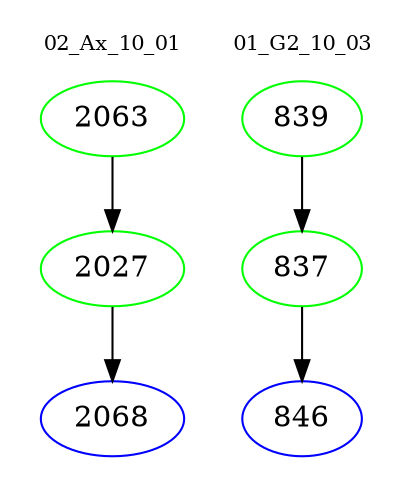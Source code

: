 digraph{
subgraph cluster_0 {
color = white
label = "02_Ax_10_01";
fontsize=10;
T0_2063 [label="2063", color="green"]
T0_2063 -> T0_2027 [color="black"]
T0_2027 [label="2027", color="green"]
T0_2027 -> T0_2068 [color="black"]
T0_2068 [label="2068", color="blue"]
}
subgraph cluster_1 {
color = white
label = "01_G2_10_03";
fontsize=10;
T1_839 [label="839", color="green"]
T1_839 -> T1_837 [color="black"]
T1_837 [label="837", color="green"]
T1_837 -> T1_846 [color="black"]
T1_846 [label="846", color="blue"]
}
}

